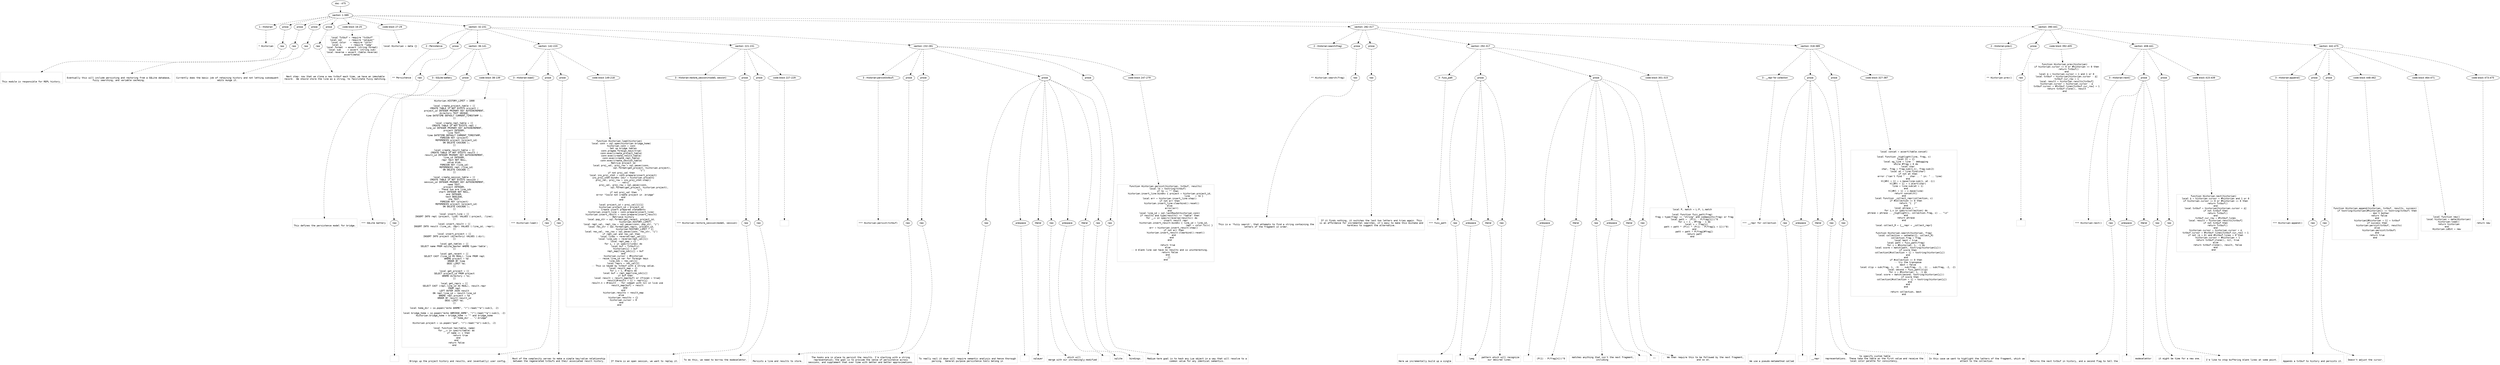 digraph lpegNode {

node [fontname=Helvetica]
edge [style=dashed]

doc_0 [label="doc - 475"]


doc_0 -> { section_1}
{rank=same; section_1}

section_1 [label="section: 1-389"]


// END RANK doc_0

section_1 -> { header_2 prose_3 prose_4 prose_5 prose_6 codeblock_7 codeblock_8 section_9 section_10 section_11}
{rank=same; header_2 prose_3 prose_4 prose_5 prose_6 codeblock_7 codeblock_8 section_9 section_10 section_11}

header_2 [label="1 : Historian"]

prose_3 [label="prose"]

prose_4 [label="prose"]

prose_5 [label="prose"]

prose_6 [label="prose"]

codeblock_7 [label="code block 16-25"]

codeblock_8 [label="code block 27-29"]

section_9 [label="section: 32-231"]

section_10 [label="section: 282-317"]

section_11 [label="section: 390-441"]


// END RANK section_1

header_2 -> leaf_12
leaf_12  [color=Gray,shape=rectangle,fontname=Inconsolata,label="* Historian"]
// END RANK header_2

prose_3 -> { raw_13}
{rank=same; raw_13}

raw_13 [label="raw"]


// END RANK prose_3

raw_13 -> leaf_14
leaf_14  [color=Gray,shape=rectangle,fontname=Inconsolata,label="


This module is responsible for REPL history.
"]
// END RANK raw_13

prose_4 -> { raw_15}
{rank=same; raw_15}

raw_15 [label="raw"]


// END RANK prose_4

raw_15 -> leaf_16
leaf_16  [color=Gray,shape=rectangle,fontname=Inconsolata,label="
Eventually this will include persisting and restoring from a SQLite database,
fuzzy searching, and variable cacheing.
"]
// END RANK raw_15

prose_5 -> { raw_17}
{rank=same; raw_17}

raw_17 [label="raw"]


// END RANK prose_5

raw_17 -> leaf_18
leaf_18  [color=Gray,shape=rectangle,fontname=Inconsolata,label="
Currently does the basic job of retaining history and not letting subsequent
edits munge it.
"]
// END RANK raw_17

prose_6 -> { raw_19}
{rank=same; raw_19}

raw_19 [label="raw"]


// END RANK prose_6

raw_19 -> leaf_20
leaf_20  [color=Gray,shape=rectangle,fontname=Inconsolata,label="
Next step: now that we clone a new txtbuf each time, we have an immutable
record.  We should store the line as a string, to facilitate fuzzy matching.

"]
// END RANK raw_19

codeblock_7 -> leaf_21
leaf_21  [color=Gray,shape=rectangle,fontname=Inconsolata,label="local Txtbuf = require \"txtbuf\"
local sql     = require \"sqlayer\"
local color   = require \"color\"
local L       = require \"lpeg\"
local format  = assert (string.format)
local sub     = assert (string.sub)
local reverse = assert (table.reverse)
assert(meta)"]
// END RANK codeblock_7

codeblock_8 -> leaf_22
leaf_22  [color=Gray,shape=rectangle,fontname=Inconsolata,label="local Historian = meta {}"]
// END RANK codeblock_8

section_9 -> { header_23 prose_24 section_25 section_26 section_27 section_28}
{rank=same; header_23 prose_24 section_25 section_26 section_27 section_28}

header_23 [label="2 : Persistence"]

prose_24 [label="prose"]

section_25 [label="section: 36-141"]

section_26 [label="section: 142-220"]

section_27 [label="section: 221-231"]

section_28 [label="section: 232-281"]


// END RANK section_9

header_23 -> leaf_29
leaf_29  [color=Gray,shape=rectangle,fontname=Inconsolata,label="** Persistence"]
// END RANK header_23

prose_24 -> { raw_30}
{rank=same; raw_30}

raw_30 [label="raw"]


// END RANK prose_24

raw_30 -> leaf_31
leaf_31  [color=Gray,shape=rectangle,fontname=Inconsolata,label="

This defines the persistence model for bridge.
"]
// END RANK raw_30

section_25 -> { header_32 prose_33 codeblock_34}
{rank=same; header_32 prose_33 codeblock_34}

header_32 [label="3 : SQLite battery"]

prose_33 [label="prose"]

codeblock_34 [label="code block 38-139"]


// END RANK section_25

header_32 -> leaf_35
leaf_35  [color=Gray,shape=rectangle,fontname=Inconsolata,label="*** SQLite battery"]
// END RANK header_32

prose_33 -> { raw_36}
{rank=same; raw_36}

raw_36 [label="raw"]


// END RANK prose_33

raw_36 -> leaf_37
leaf_37  [color=Gray,shape=rectangle,fontname=Inconsolata,label="
"]
// END RANK raw_36

codeblock_34 -> leaf_38
leaf_38  [color=Gray,shape=rectangle,fontname=Inconsolata,label="Historian.HISTORY_LIMIT = 1000

local create_project_table = [[
CREATE TABLE IF NOT EXISTS project (
project_id INTEGER PRIMARY KEY AUTOINCREMENT,
directory TEXT UNIQUE,
time DATETIME DEFAULT CURRENT_TIMESTAMP );
]]

local create_repl_table = [[
CREATE TABLE IF NOT EXISTS repl (
line_id INTEGER PRIMARY KEY AUTOINCREMENT,
project INTEGER,
line TEXT,
time DATETIME DEFAULT CURRENT_TIMESTAMP,
FOREIGN KEY (project)
   REFERENCES project (project_id)
   ON DELETE CASCADE );
]]

local create_result_table = [[
CREATE TABLE IF NOT EXISTS result (
result_id INTEGER PRIMARY KEY AUTOINCREMENT,
line_id INTEGER,
repr text NOT NULL,
value blob,
FOREIGN KEY (line_id)
   REFERENCES repl (line_id)
   ON DELETE CASCADE );
]]

local create_session_table = [[
CREATE TABLE IF NOT EXISTS session (
session_id INTEGER PRIMARY KEY AUTOINCREMENT,
name TEXT,
project INTEGER,
-- These two are line_ids
start INTEGER NOT NULL,
end INTEGER,
test BOOLEAN,
sha TEXT,
FOREIGN KEY (project)
   REFERENCES project (project_id)
   ON DELETE CASCADE );
]]

local insert_line = [[
INSERT INTO repl (project, line) VALUES (:project, :line);
]]

local insert_result = [[
INSERT INTO result (line_id, repr) VALUES (:line_id, :repr);
]]

local insert_project = [[
INSERT INTO project (directory) VALUES (:dir);
]]

local get_tables = [[
SELECT name FROM sqlite_master WHERE type='table';
]]

local get_recent = [[
SELECT CAST (line_id AS REAL), line FROM repl
   WHERE project = %d
   ORDER BY time
   DESC LIMIT %d;
]]

local get_project = [[
SELECT project_id FROM project
   WHERE directory = %s;
]]

local get_reprs = [[
SELECT CAST (repl.line_id AS REAL), result.repr
FROM repl
LEFT OUTER JOIN result
ON repl.line_id = result.line_id
WHERE repl.project = %d
ORDER BY result.result_id
DESC LIMIT %d;
]]

local home_dir = io.popen(\"echo $HOME\", \"r\"):read(\"*a\"):sub(1, -2)

local bridge_home = io.popen(\"echo $BRIDGE_HOME\", \"r\"):read(\"*a\"):sub(1, -2)
Historian.bridge_home = bridge_home ~= \"\" and bridge_home
                        or home_dir .. \"/.bridge\"

Historian.project = io.popen(\"pwd\", \"r\"):read(\"*a\"):sub(1, -2)

local function has(table, name)
   for _,v in ipairs(table) do
      if name == v then
         return true
      end
   end
   return false
end"]
// END RANK codeblock_34

section_26 -> { header_39 prose_40 prose_41 codeblock_42}
{rank=same; header_39 prose_40 prose_41 codeblock_42}

header_39 [label="3 : Historian:load()"]

prose_40 [label="prose"]

prose_41 [label="prose"]

codeblock_42 [label="code block 149-218"]


// END RANK section_26

header_39 -> leaf_43
leaf_43  [color=Gray,shape=rectangle,fontname=Inconsolata,label="*** Historian:load()"]
// END RANK header_39

prose_40 -> { raw_44}
{rank=same; raw_44}

raw_44 [label="raw"]


// END RANK prose_40

raw_44 -> leaf_45
leaf_45  [color=Gray,shape=rectangle,fontname=Inconsolata,label="

Brings up the project history and results, and (eventually) user config.
"]
// END RANK raw_44

prose_41 -> { raw_46}
{rank=same; raw_46}

raw_46 [label="raw"]


// END RANK prose_41

raw_46 -> leaf_47
leaf_47  [color=Gray,shape=rectangle,fontname=Inconsolata,label="
Most of the complexity serves to make a simple key/value relationship
between the regenerated txtbufs and their associated result history.
"]
// END RANK raw_46

codeblock_42 -> leaf_48
leaf_48  [color=Gray,shape=rectangle,fontname=Inconsolata,label="function Historian.load(historian)
   local conn = sql.open(historian.bridge_home)
   historian.conn = conn
   -- Set up bridge tables
   conn.pragma.foreign_keys(true)
   conn:exec(create_project_table)
   conn:exec(create_result_table)
   conn:exec(create_repl_table)
   conn:exec(create_session_table)
   -- Retrive project id
   local proj_val, proj_row = sql.pexec(conn,
                                  sql.format(get_project, historian.project),
                                  \"i\")
   if not proj_val then
      local ins_proj_stmt = conn:prepare(insert_project)
      ins_proj_stmt:bindkv {dir = historian.project}
      proj_val, proj_row = ins_proj_stmt:step()
      -- retry
      proj_val, proj_row = sql.pexec(conn,
                              sql.format(get_project, historian.project),
                              \"i\")
      if not proj_val then
         error \"Could not create project in .bridge\"
      end
   end

   local project_id = proj_val[1][1]
   historian.project_id = project_id
   -- Create insert prepared statements
   historian.insert_line = conn:prepare(insert_line)
   historian.insert_result = conn:prepare(insert_result)
   -- Retrieve history
   local pop_str = sql.format(get_recent, project_id,
                        historian.HISTORY_LIMIT)
   local repl_val, repl_row = sql.pexec(conn, pop_str, \"i\")
   local res_str = sql.format(get_reprs, project_id,
                       historian.HISTORY_LIMIT * 2)
   local res_val, res_row = sql.pexec(conn, res_str, \"i\")
   if repl_val and res_val then
      local lines = reverse(repl_val[2])
      local line_ids = reverse(repl_val[1])
      local repl_map = {}
      for i, v in ipairs(lines) do
         local buf = Txtbuf(v)
         historian[i] = buf
         repl_map[line_ids[i]] = buf
      end
      historian.cursor = #historian
      -- reuse line_id var for foreign keys
      line_ids = res_val[1]
      local reprs = res_val[2]
      -- This is keyed by txtbuf with a string value.
      local result_map = {}
      for i = 1, #reprs do
         local buf = repl_map[line_ids[i]]
         if buf then
            local result = result_map[buf] or {frozen = true}
            result[#result + 1] = reprs[i]
            result.n = #result -- for compat with nil in live use
            result_map[buf] = result
         end
      end
      historian.results = result_map
   else
      historian.results = {}
      historian.cursor = 0
   end
end"]
// END RANK codeblock_42

section_27 -> { header_49 prose_50 prose_51 codeblock_52}
{rank=same; header_49 prose_50 prose_51 codeblock_52}

header_49 [label="3 : Historian:restore_session(modeS, session)"]

prose_50 [label="prose"]

prose_51 [label="prose"]

codeblock_52 [label="code block 227-229"]


// END RANK section_27

header_49 -> leaf_53
leaf_53  [color=Gray,shape=rectangle,fontname=Inconsolata,label="*** Historian:restore_session(modeS, session)"]
// END RANK header_49

prose_50 -> { raw_54}
{rank=same; raw_54}

raw_54 [label="raw"]


// END RANK prose_50

raw_54 -> leaf_55
leaf_55  [color=Gray,shape=rectangle,fontname=Inconsolata,label="

If there is an open session, we want to replay it.
"]
// END RANK raw_54

prose_51 -> { raw_56}
{rank=same; raw_56}

raw_56 [label="raw"]


// END RANK prose_51

raw_56 -> leaf_57
leaf_57  [color=Gray,shape=rectangle,fontname=Inconsolata,label="
To do this, we need to borrow the modeselektor.
"]
// END RANK raw_56

codeblock_52 -> leaf_58
leaf_58  [color=Gray,shape=rectangle,fontname=Inconsolata,label=""]
// END RANK codeblock_52

section_28 -> { header_59 prose_60 prose_61 prose_62 prose_63 codeblock_64}
{rank=same; header_59 prose_60 prose_61 prose_62 prose_63 codeblock_64}

header_59 [label="3 : Historian:persist(txtbuf)"]

prose_60 [label="prose"]

prose_61 [label="prose"]

prose_62 [label="prose"]

prose_63 [label="prose"]

codeblock_64 [label="code block 247-279"]


// END RANK section_28

header_59 -> leaf_65
leaf_65  [color=Gray,shape=rectangle,fontname=Inconsolata,label="*** Historian:persist(txtbuf)"]
// END RANK header_59

prose_60 -> { raw_66}
{rank=same; raw_66}

raw_66 [label="raw"]


// END RANK prose_60

raw_66 -> leaf_67
leaf_67  [color=Gray,shape=rectangle,fontname=Inconsolata,label="

Persists a line and results to store.
"]
// END RANK raw_66

prose_61 -> { raw_68}
{rank=same; raw_68}

raw_68 [label="raw"]


// END RANK prose_61

raw_68 -> leaf_69
leaf_69  [color=Gray,shape=rectangle,fontname=Inconsolata,label="
The hooks are in place to persist the results. I'm starting with a string
representation; the goal is to provide the sense of persistence across
sessions, and supplement that over time with better and better approximations.
"]
// END RANK raw_68

prose_62 -> { raw_70 prespace_71 literal_72 raw_73 prespace_74 literal_75 raw_76}
{rank=same; raw_70 prespace_71 literal_72 raw_73 prespace_74 literal_75 raw_76}

raw_70 [label="raw"]

prespace_71 [label="prespace"]

literal_72 [label="literal"]

raw_73 [label="raw"]

prespace_74 [label="prespace"]

literal_75 [label="literal"]

raw_76 [label="raw"]


// END RANK prose_62

raw_70 -> leaf_77
leaf_77  [color=Gray,shape=rectangle,fontname=Inconsolata,label="
To really nail it down will require semantic analysis and hence thorough
parsing.  General-purpose persistence tools belong in"]
// END RANK raw_70

prespace_71 -> leaf_78
leaf_78  [color=Gray,shape=rectangle,fontname=Inconsolata,label=" "]
// END RANK prespace_71

literal_72 -> leaf_79
leaf_79  [color=Gray,shape=rectangle,fontname=Inconsolata,label="sqlayer"]
// END RANK literal_72

raw_73 -> leaf_80
leaf_80  [color=Gray,shape=rectangle,fontname=Inconsolata,label=", which will
merge with our increasingly-modified"]
// END RANK raw_73

prespace_74 -> leaf_81
leaf_81  [color=Gray,shape=rectangle,fontname=Inconsolata,label=" "]
// END RANK prespace_74

literal_75 -> leaf_82
leaf_82  [color=Gray,shape=rectangle,fontname=Inconsolata,label="sqlite"]
// END RANK literal_75

raw_76 -> leaf_83
leaf_83  [color=Gray,shape=rectangle,fontname=Inconsolata,label=" bindings.
"]
// END RANK raw_76

prose_63 -> { raw_84}
{rank=same; raw_84}

raw_84 [label="raw"]


// END RANK prose_63

raw_84 -> leaf_85
leaf_85  [color=Gray,shape=rectangle,fontname=Inconsolata,label="
Medium-term goal is to hash any Lua object in a way that will resolve to a
common value for any identical semantics.
"]
// END RANK raw_84

codeblock_64 -> leaf_86
leaf_86  [color=Gray,shape=rectangle,fontname=Inconsolata,label="function Historian.persist(historian, txtbuf, results)
   local lb = tostring(txtbuf)
   if lb ~= \"\" then
      historian.insert_line:bindkv { project = historian.project_id,
                                          line    = lb }
      local err = historian.insert_line:step()
      if not err then
         historian.insert_line:clearbind():reset()
      else
         error(err)
      end
      local line_id = sql.lastRowId(historian.conn)
      if results and type(results) == \"table\" then
         for _,v in ipairs(reverse(results)) do
            -- insert result repr
            historian.insert_result:bindkv { line_id = line_id,
                                                  repr = color.ts(v) }
            err = historian.insert_result:step()
            if not err then
               historian.insert_result:clearbind():reset()
            end
         end
      end

   return true
   else
      -- A blank line can have no results and is uninteresting.
      return false
   end
   --]]
end"]
// END RANK codeblock_64

section_10 -> { header_87 prose_88 prose_89 section_90 section_91}
{rank=same; header_87 prose_88 prose_89 section_90 section_91}

header_87 [label="2 : Historian:search(frag)"]

prose_88 [label="prose"]

prose_89 [label="prose"]

section_90 [label="section: 292-317"]

section_91 [label="section: 318-389"]


// END RANK section_10

header_87 -> leaf_92
leaf_92  [color=Gray,shape=rectangle,fontname=Inconsolata,label="** Historian:search(frag)"]
// END RANK header_87

prose_88 -> { raw_93}
{rank=same; raw_93}

raw_93 [label="raw"]


// END RANK prose_88

raw_93 -> leaf_94
leaf_94  [color=Gray,shape=rectangle,fontname=Inconsolata,label="

This is a 'fuzzy search', that attempts to find a string containing the
letters of the fragment in order.
"]
// END RANK raw_93

prose_89 -> { raw_95}
{rank=same; raw_95}

raw_95 [label="raw"]


// END RANK prose_89

raw_95 -> leaf_96
leaf_96  [color=Gray,shape=rectangle,fontname=Inconsolata,label="
If it finds nothing, it switches the last two letters and tries again. This
is an affordance for incremental searches, it's easy to make this mistake and
harmless to suggest the alternative.

"]
// END RANK raw_95

section_90 -> { header_97 prose_98 prose_99 codeblock_100}
{rank=same; header_97 prose_98 prose_99 codeblock_100}

header_97 [label="3 : fuss_patt"]

prose_98 [label="prose"]

prose_99 [label="prose"]

codeblock_100 [label="code block 301-315"]


// END RANK section_90

header_97 -> leaf_101
leaf_101  [color=Gray,shape=rectangle,fontname=Inconsolata,label="*** fuss_patt"]
// END RANK header_97

prose_98 -> { raw_102 prespace_103 literal_104 raw_105}
{rank=same; raw_102 prespace_103 literal_104 raw_105}

raw_102 [label="raw"]

prespace_103 [label="prespace"]

literal_104 [label="literal"]

raw_105 [label="raw"]


// END RANK prose_98

raw_102 -> leaf_106
leaf_106  [color=Gray,shape=rectangle,fontname=Inconsolata,label="

Here we incrementally build up a single"]
// END RANK raw_102

prespace_103 -> leaf_107
leaf_107  [color=Gray,shape=rectangle,fontname=Inconsolata,label=" "]
// END RANK prespace_103

literal_104 -> leaf_108
leaf_108  [color=Gray,shape=rectangle,fontname=Inconsolata,label="lpeg"]
// END RANK literal_104

raw_105 -> leaf_109
leaf_109  [color=Gray,shape=rectangle,fontname=Inconsolata,label=" pattern which will recognize
our desired lines.
"]
// END RANK raw_105

prose_99 -> { prespace_110 literal_111 raw_112 prespace_113 literal_114 raw_115}
{rank=same; prespace_110 literal_111 raw_112 prespace_113 literal_114 raw_115}

prespace_110 [label="prespace"]

literal_111 [label="literal"]

raw_112 [label="raw"]

prespace_113 [label="prespace"]

literal_114 [label="literal"]

raw_115 [label="raw"]


// END RANK prose_99

prespace_110 -> leaf_116
leaf_116  [color=Gray,shape=rectangle,fontname=Inconsolata,label=""]
// END RANK prespace_110

literal_111 -> leaf_117
leaf_117  [color=Gray,shape=rectangle,fontname=Inconsolata,label="(P(1) - P(frag[n]))^0"]
// END RANK literal_111

raw_112 -> leaf_118
leaf_118  [color=Gray,shape=rectangle,fontname=Inconsolata,label=" matches anything that isn't the next fragment,
including"]
// END RANK raw_112

prespace_113 -> leaf_119
leaf_119  [color=Gray,shape=rectangle,fontname=Inconsolata,label=" "]
// END RANK prespace_113

literal_114 -> leaf_120
leaf_120  [color=Gray,shape=rectangle,fontname=Inconsolata,label="\"\""]
// END RANK literal_114

raw_115 -> leaf_121
leaf_121  [color=Gray,shape=rectangle,fontname=Inconsolata,label=".  We then require this to be followed by the next fragment,
and so on.
"]
// END RANK raw_115

codeblock_100 -> leaf_122
leaf_122  [color=Gray,shape=rectangle,fontname=Inconsolata,label="local P, match = L.P, L.match

local function fuzz_patt(frag)
   frag = type(frag) == \"string\" and codepoints(frag) or frag
   local patt =  (P(1) - P(frag[1]))^0
   for i = 1 , #frag - 1 do
      local v = frag[i]
      patt = patt * (P(v) * (P(1) - P(frag[i + 1]))^0)
   end
   patt = patt * P(frag[#frag])
   return patt
end
"]
// END RANK codeblock_100

section_91 -> { header_123 prose_124 prose_125 codeblock_126}
{rank=same; header_123 prose_124 prose_125 codeblock_126}

header_123 [label="3 : __repr for collection"]

prose_124 [label="prose"]

prose_125 [label="prose"]

codeblock_126 [label="code block 327-387"]


// END RANK section_91

header_123 -> leaf_127
leaf_127  [color=Gray,shape=rectangle,fontname=Inconsolata,label="*** __repr for collection"]
// END RANK header_123

prose_124 -> { raw_128 prespace_129 literal_130 raw_131}
{rank=same; raw_128 prespace_129 literal_130 raw_131}

raw_128 [label="raw"]

prespace_129 [label="prespace"]

literal_130 [label="literal"]

raw_131 [label="raw"]


// END RANK prose_124

raw_128 -> leaf_132
leaf_132  [color=Gray,shape=rectangle,fontname=Inconsolata,label="

We use a pseudo-metamethod called"]
// END RANK raw_128

prespace_129 -> leaf_133
leaf_133  [color=Gray,shape=rectangle,fontname=Inconsolata,label=" "]
// END RANK prespace_129

literal_130 -> leaf_134
leaf_134  [color=Gray,shape=rectangle,fontname=Inconsolata,label="__repr"]
// END RANK literal_130

raw_131 -> leaf_135
leaf_135  [color=Gray,shape=rectangle,fontname=Inconsolata,label=" to specify custom table
representations.  These take the table as the first value and receive the
local color palette for consistency.
"]
// END RANK raw_131

prose_125 -> { raw_136}
{rank=same; raw_136}

raw_136 [label="raw"]


// END RANK prose_125

raw_136 -> leaf_137
leaf_137  [color=Gray,shape=rectangle,fontname=Inconsolata,label="
In this case we want to highlight the letters of the fragment, which we
attach to the collection.
"]
// END RANK raw_136

codeblock_126 -> leaf_138
leaf_138  [color=Gray,shape=rectangle,fontname=Inconsolata,label="local concat = assert(table.concat)

local function _highlight(line, frag, c)
   local hl = {}
   local og_line = line -- debugging
   while #frag > 0 do
      local char
      char, frag = frag:sub(1,1), frag:sub(2)
      local at = line:find(char)
      if not at then
         error (\"can't find \" .. char .. \" in: \" .. line)
      end
      hl[#hl + 1] = c.base(line:sub(1, at -1))
      hl[#hl + 1] = c.alert(char)
      line = line:sub(at + 1)
   end
   hl[#hl + 1] = c.base(line)
   return concat(hl)
end
local function _collect_repr(collection, c)
   if #collection == 0 then
      return \"{  }\"
   end
   local phrase = \"\"
   for i,v in ipairs(collection) do
      phrase = phrase .. _highlight(v, collection.frag, c) .. \"\\n\"
   end
   return phrase
end

local collect_M = {__repr = _collect_repr}


function Historian.search(historian, frag)
   local collection = setmeta({}, collect_M)
   collection.frag = frag
   local best = true
   local patt = fuzz_patt(frag)
   for i = #historian, 1, -1 do
      local score = match(patt, tostring(historian[i]))
      if score then
         collection[#collection + 1] = tostring(historian[i])
      end
   end
   if #collection == 0 then
      -- try the transpose
      best = false
      local slip = sub(frag, 1, -3) .. sub(frag, -1, -1) .. sub(frag, -2, -2)
      local second = fuzz_patt(slip)
      for i = #historian, 1, -1 do
         local score = match(second, tostring(historian[i]))
         if score then
            collection[#collection + 1] = tostring(historian[i])
         end
      end
   end

   return collection, best
end"]
// END RANK codeblock_126

section_11 -> { header_139 prose_140 codeblock_141 section_142 section_143}
{rank=same; header_139 prose_140 codeblock_141 section_142 section_143}

header_139 [label="2 : Historian:prev()"]

prose_140 [label="prose"]

codeblock_141 [label="code block 392-405"]

section_142 [label="section: 408-441"]

section_143 [label="section: 442-475"]


// END RANK section_11

header_139 -> leaf_144
leaf_144  [color=Gray,shape=rectangle,fontname=Inconsolata,label="** Historian:prev()"]
// END RANK header_139

prose_140 -> { raw_145}
{rank=same; raw_145}

raw_145 [label="raw"]


// END RANK prose_140

raw_145 -> leaf_146
leaf_146  [color=Gray,shape=rectangle,fontname=Inconsolata,label="
"]
// END RANK raw_145

codeblock_141 -> leaf_147
leaf_147  [color=Gray,shape=rectangle,fontname=Inconsolata,label="function Historian.prev(historian)
   if historian.cursor == 0 or #historian == 0 then
      return Txtbuf()
   end
   local Δ = historian.cursor > 1 and 1 or 0
   local txtbuf = historian[historian.cursor - Δ]
   txtbuf.cur_row = 1
   local result = historian.results[txtbuf]
   historian.cursor = historian.cursor - Δ
   txtbuf.cursor = #txtbuf.lines[txtbuf.cur_row] + 1
   return txtbuf:clone(), result
end"]
// END RANK codeblock_141

section_142 -> { header_148 prose_149 prose_150 codeblock_151}
{rank=same; header_148 prose_149 prose_150 codeblock_151}

header_148 [label="3 : Historian:next()"]

prose_149 [label="prose"]

prose_150 [label="prose"]

codeblock_151 [label="code block 415-439"]


// END RANK section_142

header_148 -> leaf_152
leaf_152  [color=Gray,shape=rectangle,fontname=Inconsolata,label="*** Historian:next()"]
// END RANK header_148

prose_149 -> { raw_153 prespace_154 literal_155 raw_156}
{rank=same; raw_153 prespace_154 literal_155 raw_156}

raw_153 [label="raw"]

prespace_154 [label="prespace"]

literal_155 [label="literal"]

raw_156 [label="raw"]


// END RANK prose_149

raw_153 -> leaf_157
leaf_157  [color=Gray,shape=rectangle,fontname=Inconsolata,label="

Returns the next txtbuf in history, and a second flag to tell the"]
// END RANK raw_153

prespace_154 -> leaf_158
leaf_158  [color=Gray,shape=rectangle,fontname=Inconsolata,label=""]
// END RANK prespace_154

literal_155 -> leaf_159
leaf_159  [color=Gray,shape=rectangle,fontname=Inconsolata,label="modeselektor"]
// END RANK literal_155

raw_156 -> leaf_160
leaf_160  [color=Gray,shape=rectangle,fontname=Inconsolata,label=" it might be time for a new one.
"]
// END RANK raw_156

prose_150 -> { raw_161}
{rank=same; raw_161}

raw_161 [label="raw"]


// END RANK prose_150

raw_161 -> leaf_162
leaf_162  [color=Gray,shape=rectangle,fontname=Inconsolata,label="
I'd like to stop buffering blank lines at some point.
"]
// END RANK raw_161

codeblock_151 -> leaf_163
leaf_163  [color=Gray,shape=rectangle,fontname=Inconsolata,label="function Historian.next(historian)
   local Δ = historian.cursor < #historian and 1 or 0
   if historian.cursor == 0 or #historian == 0 then
      return Txtbuf()
   end
   local txtbuf = historian[historian.cursor + Δ]
   if not txtbuf then
      return Txtbuf()
   end
   txtbuf.cur_row = #txtbuf.lines
   local result = historian.results[txtbuf]
   if not txtbuf then
      return Txtbuf()
   end
   historian.cursor = historian.cursor + Δ
   txtbuf.cursor = #txtbuf.lines[txtbuf.cur_row] + 1
   if not (Δ > 0) and #txtbuf.lines > 0 then
      historian.cursor = #historian + 1
      return txtbuf:clone(), nil, true
   else
      return txtbuf:clone(), result, false
   end
end"]
// END RANK codeblock_151

section_143 -> { header_164 prose_165 prose_166 codeblock_167 codeblock_168 codeblock_169}
{rank=same; header_164 prose_165 prose_166 codeblock_167 codeblock_168 codeblock_169}

header_164 [label="3 : Historian:append()"]

prose_165 [label="prose"]

prose_166 [label="prose"]

codeblock_167 [label="code block 448-462"]

codeblock_168 [label="code block 464-471"]

codeblock_169 [label="code block 473-475"]


// END RANK section_143

header_164 -> leaf_170
leaf_170  [color=Gray,shape=rectangle,fontname=Inconsolata,label="*** Historian:append()"]
// END RANK header_164

prose_165 -> { raw_171}
{rank=same; raw_171}

raw_171 [label="raw"]


// END RANK prose_165

raw_171 -> leaf_172
leaf_172  [color=Gray,shape=rectangle,fontname=Inconsolata,label="

Appends a txtbuf to history and persists it.
"]
// END RANK raw_171

prose_166 -> { raw_173}
{rank=same; raw_173}

raw_173 [label="raw"]


// END RANK prose_166

raw_173 -> leaf_174
leaf_174  [color=Gray,shape=rectangle,fontname=Inconsolata,label="
Doesn't adjust the cursor.
"]
// END RANK raw_173

codeblock_167 -> leaf_175
leaf_175  [color=Gray,shape=rectangle,fontname=Inconsolata,label="function Historian.append(historian, txtbuf, results, success)
   if tostring(historian[#historian]) == tostring(txtbuf) then
      -- don't bother
      return false
   end
   historian[#historian + 1] = txtbuf
   if success then
      historian:persist(txtbuf, results)
   else
      historian:persist(txtbuf)
   end
   return true
end"]
// END RANK codeblock_167

codeblock_168 -> leaf_176
leaf_176  [color=Gray,shape=rectangle,fontname=Inconsolata,label="local function new()
   local historian = meta(Historian)
   historian:load()
   return historian
end
Historian.idEst = new"]
// END RANK codeblock_168

codeblock_169 -> leaf_177
leaf_177  [color=Gray,shape=rectangle,fontname=Inconsolata,label="return new"]
// END RANK codeblock_169


}
